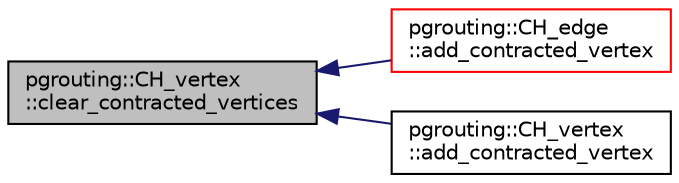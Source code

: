 digraph "pgrouting::CH_vertex::clear_contracted_vertices"
{
  edge [fontname="Helvetica",fontsize="10",labelfontname="Helvetica",labelfontsize="10"];
  node [fontname="Helvetica",fontsize="10",shape=record];
  rankdir="LR";
  Node15 [label="pgrouting::CH_vertex\l::clear_contracted_vertices",height=0.2,width=0.4,color="black", fillcolor="grey75", style="filled", fontcolor="black"];
  Node15 -> Node16 [dir="back",color="midnightblue",fontsize="10",style="solid",fontname="Helvetica"];
  Node16 [label="pgrouting::CH_edge\l::add_contracted_vertex",height=0.2,width=0.4,color="red", fillcolor="white", style="filled",URL="$classpgrouting_1_1CH__edge.html#a2239815ed827bcd3d70f1fba769bbf11"];
  Node15 -> Node18 [dir="back",color="midnightblue",fontsize="10",style="solid",fontname="Helvetica"];
  Node18 [label="pgrouting::CH_vertex\l::add_contracted_vertex",height=0.2,width=0.4,color="black", fillcolor="white", style="filled",URL="$classpgrouting_1_1CH__vertex.html#a0ae0801beafccce4d8022fb89a6bf78e"];
}

